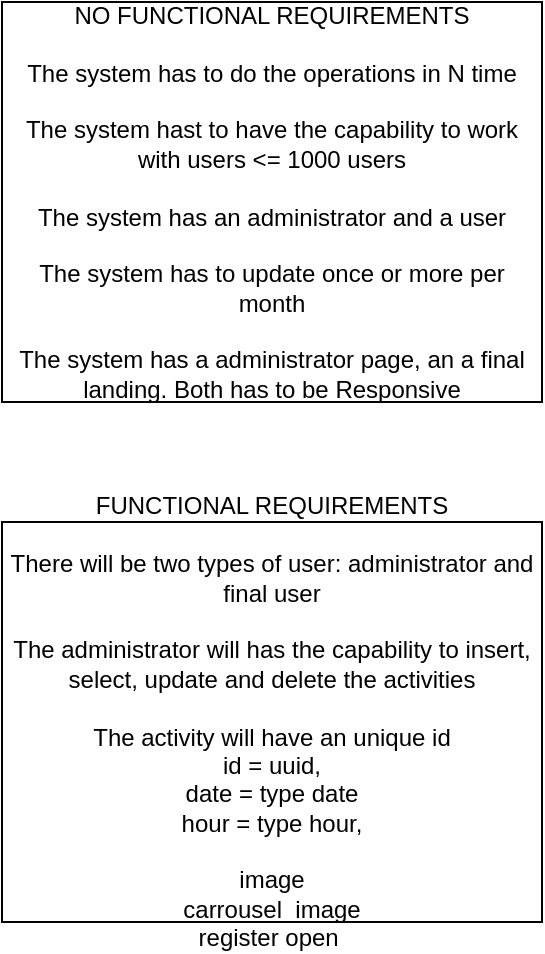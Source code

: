 <mxfile version="21.6.8" type="github">
  <diagram name="Página-1" id="pLbmzs-tCkocFzSn-4DI">
    <mxGraphModel dx="918" dy="622" grid="1" gridSize="10" guides="1" tooltips="1" connect="1" arrows="1" fold="1" page="1" pageScale="1" pageWidth="827" pageHeight="1169" math="0" shadow="0">
      <root>
        <mxCell id="0" />
        <mxCell id="1" parent="0" />
        <mxCell id="WUV1YNXfe9AuAQeIhufc-1" value="NO FUNCTIONAL REQUIREMENTS&lt;br&gt;&lt;br&gt;The system has to do the operations in N time&lt;br&gt;&lt;br&gt;The system hast to have the capability to work with users &amp;lt;= 1000 users&lt;br&gt;&lt;br&gt;The system has an administrator and a user&lt;br&gt;&lt;br&gt;The system has to update once or more per month&lt;br&gt;&lt;br&gt;The system has a administrator page, an a final landing. Both has to be Responsive" style="rounded=0;whiteSpace=wrap;html=1;" vertex="1" parent="1">
          <mxGeometry x="50" y="50" width="270" height="200" as="geometry" />
        </mxCell>
        <mxCell id="WUV1YNXfe9AuAQeIhufc-2" value="FUNCTIONAL REQUIREMENTS&lt;br&gt;&lt;br&gt;There will be two types of user: administrator and final user&lt;br&gt;&lt;br&gt;The administrator will has the capability to insert, select, update and delete the activities&lt;br&gt;&lt;br&gt;The activity will have an unique id&lt;br&gt;id = uuid,&lt;br&gt;date = type date&lt;br&gt;hour = type hour,&lt;br&gt;&lt;br&gt;image&lt;br&gt;carrousel_image&lt;br&gt;register open&amp;nbsp;&lt;br&gt;" style="rounded=0;whiteSpace=wrap;html=1;" vertex="1" parent="1">
          <mxGeometry x="50" y="310" width="270" height="200" as="geometry" />
        </mxCell>
      </root>
    </mxGraphModel>
  </diagram>
</mxfile>
